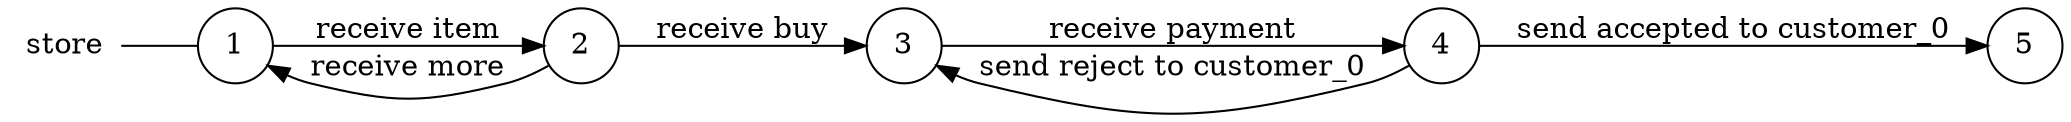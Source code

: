 digraph store {
	rankdir="LR";
	n_0 [label="store", shape="plaintext"];
	n_1 [id="5", shape=circle, label="4"];
	n_2 [id="1", shape=circle, label="1"];
	n_0 -> n_2 [arrowhead=none];
	n_3 [id="2", shape=circle, label="2"];
	n_4 [id="4", shape=circle, label="3"];
	n_5 [id="7", shape=circle, label="5"];

	n_3 -> n_2 [id="[$e|9]", label="receive more"];
	n_2 -> n_3 [id="[$e|3]", label="receive item"];
	n_1 -> n_5 [id="[$e|4]", label="send accepted to customer_0"];
	n_1 -> n_4 [id="[$e|8]", label="send reject to customer_0"];
	n_4 -> n_1 [id="[$e|2]", label="receive payment"];
	n_3 -> n_4 [id="[$e|7]", label="receive buy"];
}
